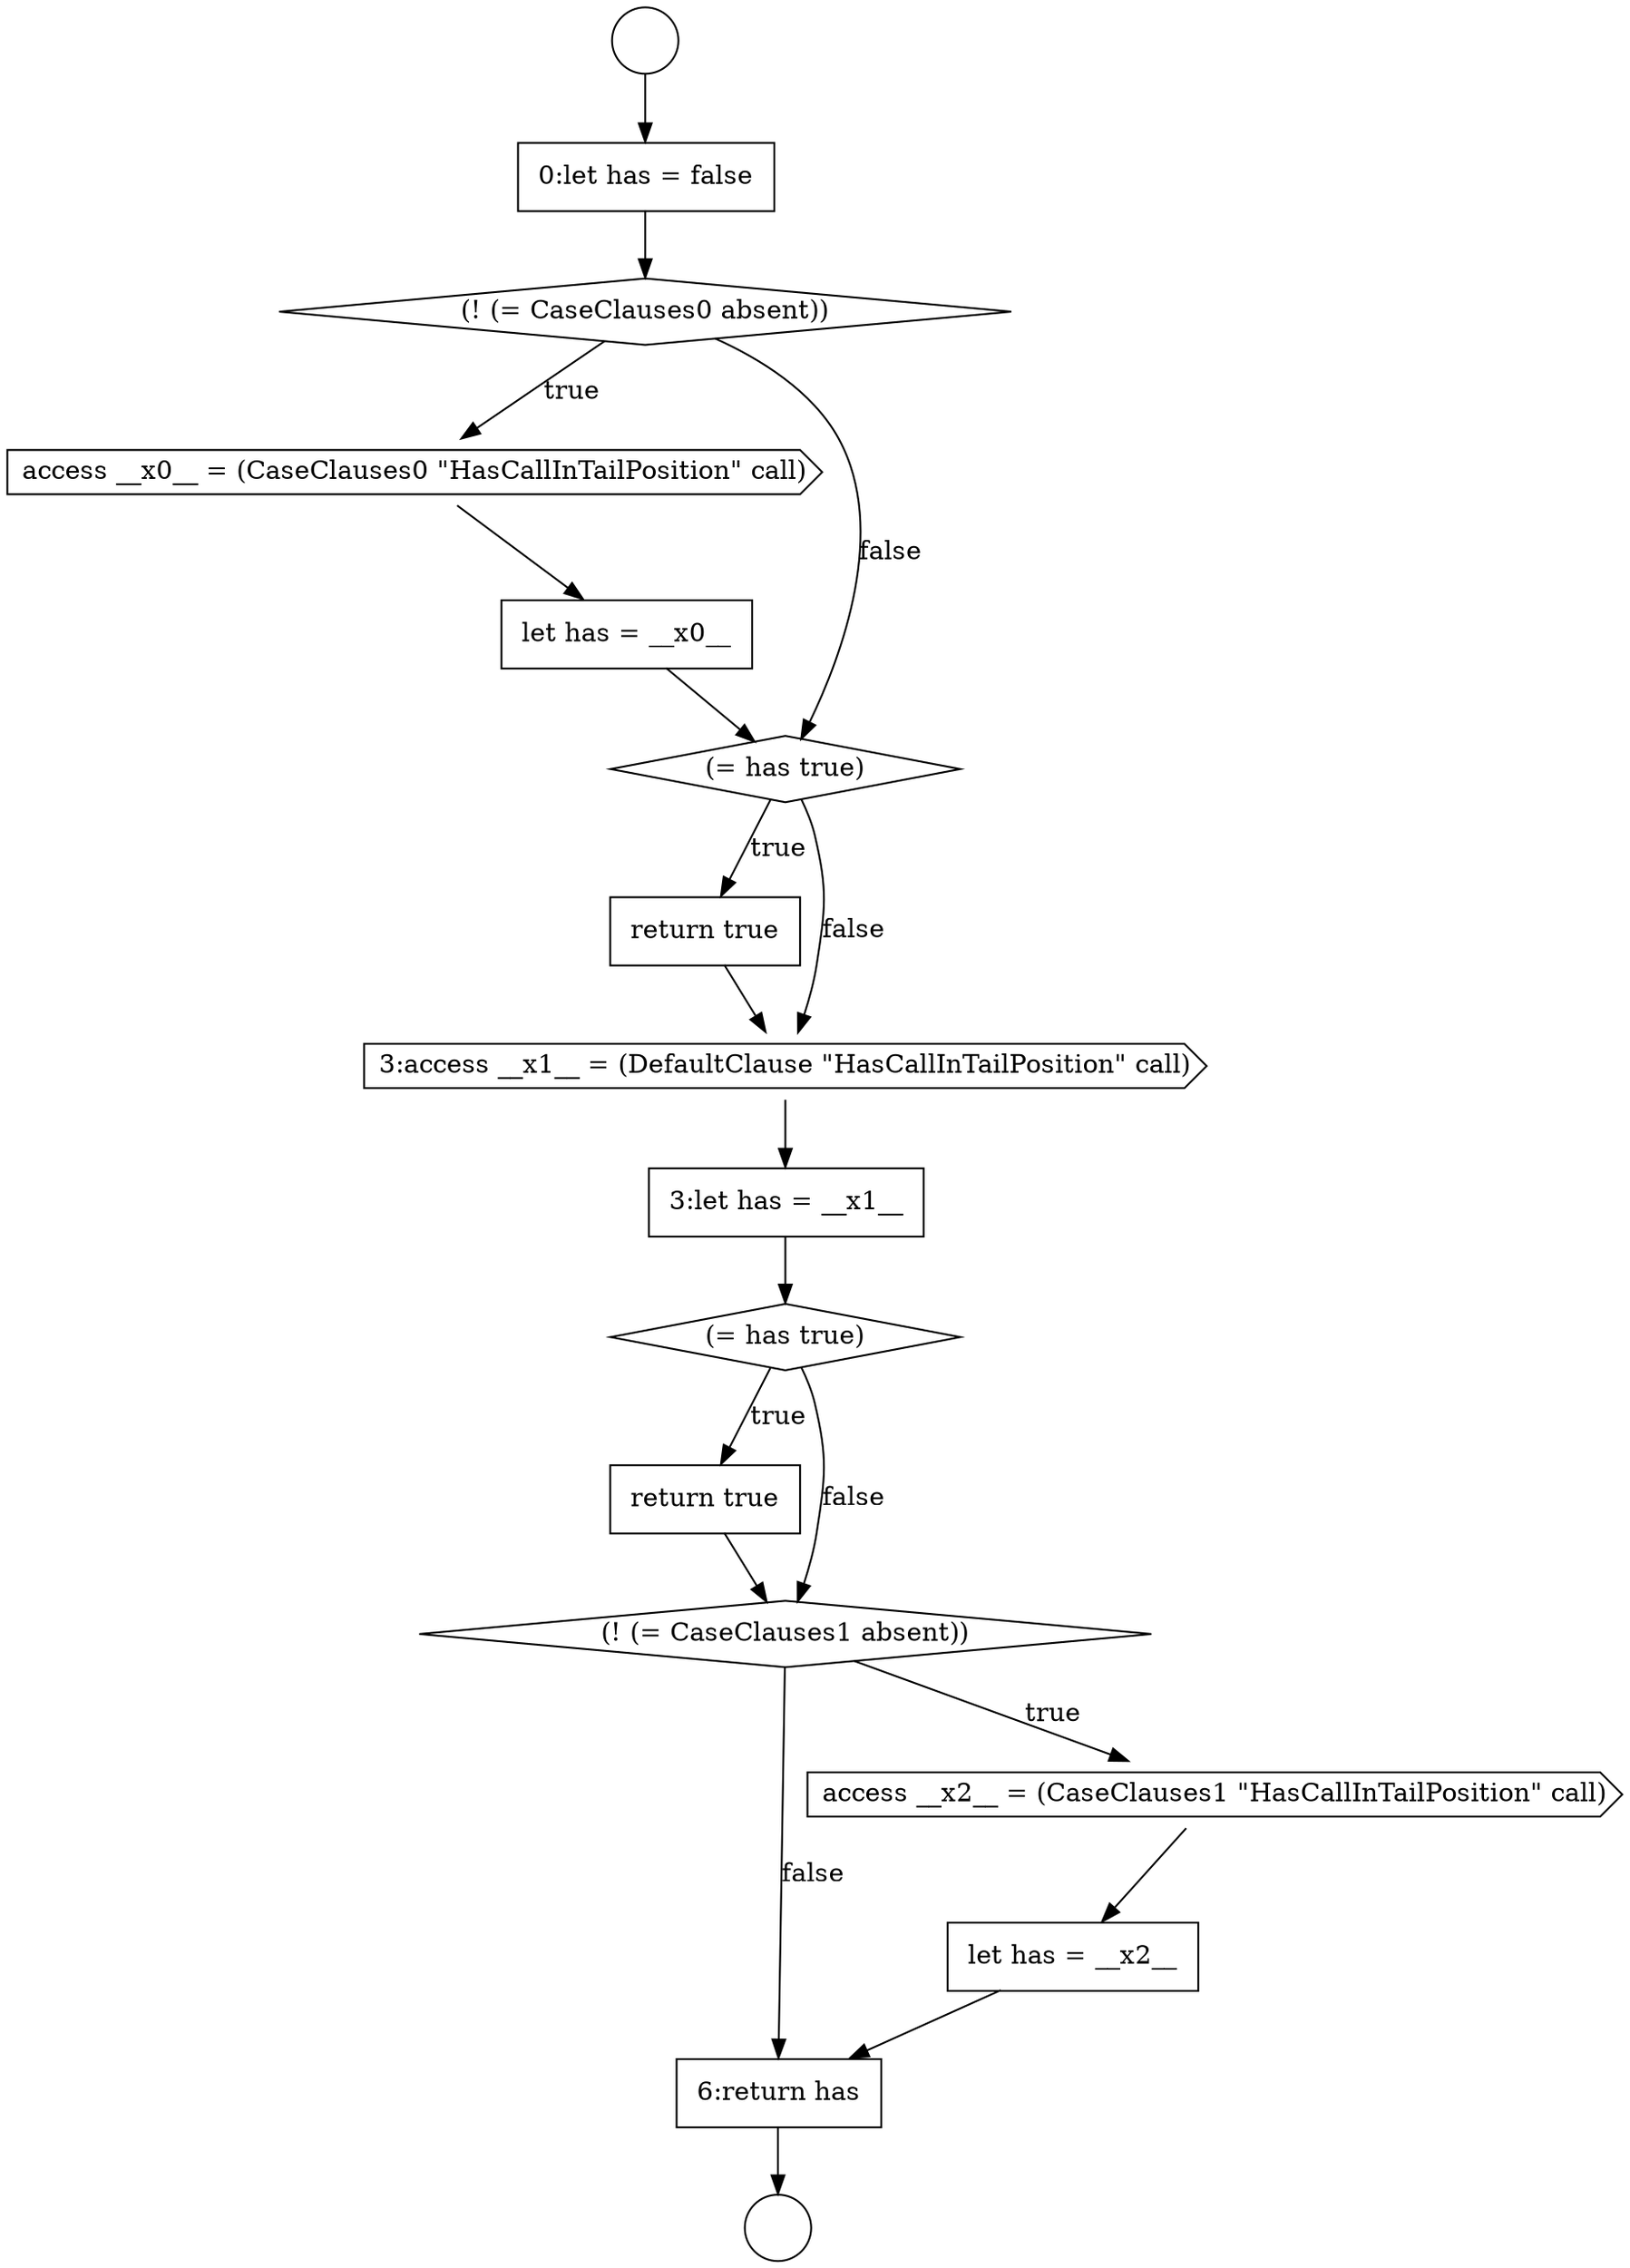 digraph {
  node9020 [shape=none, margin=0, label=<<font color="black">
    <table border="0" cellborder="1" cellspacing="0" cellpadding="10">
      <tr><td align="left">return true</td></tr>
    </table>
  </font>> color="black" fillcolor="white" style=filled]
  node9013 [shape=cds, label=<<font color="black">access __x0__ = (CaseClauses0 &quot;HasCallInTailPosition&quot; call)</font>> color="black" fillcolor="white" style=filled]
  node9024 [shape=none, margin=0, label=<<font color="black">
    <table border="0" cellborder="1" cellspacing="0" cellpadding="10">
      <tr><td align="left">6:return has</td></tr>
    </table>
  </font>> color="black" fillcolor="white" style=filled]
  node9009 [shape=circle label=" " color="black" fillcolor="white" style=filled]
  node9016 [shape=none, margin=0, label=<<font color="black">
    <table border="0" cellborder="1" cellspacing="0" cellpadding="10">
      <tr><td align="left">return true</td></tr>
    </table>
  </font>> color="black" fillcolor="white" style=filled]
  node9021 [shape=diamond, label=<<font color="black">(! (= CaseClauses1 absent))</font>> color="black" fillcolor="white" style=filled]
  node9010 [shape=circle label=" " color="black" fillcolor="white" style=filled]
  node9015 [shape=diamond, label=<<font color="black">(= has true)</font>> color="black" fillcolor="white" style=filled]
  node9022 [shape=cds, label=<<font color="black">access __x2__ = (CaseClauses1 &quot;HasCallInTailPosition&quot; call)</font>> color="black" fillcolor="white" style=filled]
  node9019 [shape=diamond, label=<<font color="black">(= has true)</font>> color="black" fillcolor="white" style=filled]
  node9014 [shape=none, margin=0, label=<<font color="black">
    <table border="0" cellborder="1" cellspacing="0" cellpadding="10">
      <tr><td align="left">let has = __x0__</td></tr>
    </table>
  </font>> color="black" fillcolor="white" style=filled]
  node9023 [shape=none, margin=0, label=<<font color="black">
    <table border="0" cellborder="1" cellspacing="0" cellpadding="10">
      <tr><td align="left">let has = __x2__</td></tr>
    </table>
  </font>> color="black" fillcolor="white" style=filled]
  node9012 [shape=diamond, label=<<font color="black">(! (= CaseClauses0 absent))</font>> color="black" fillcolor="white" style=filled]
  node9017 [shape=cds, label=<<font color="black">3:access __x1__ = (DefaultClause &quot;HasCallInTailPosition&quot; call)</font>> color="black" fillcolor="white" style=filled]
  node9018 [shape=none, margin=0, label=<<font color="black">
    <table border="0" cellborder="1" cellspacing="0" cellpadding="10">
      <tr><td align="left">3:let has = __x1__</td></tr>
    </table>
  </font>> color="black" fillcolor="white" style=filled]
  node9011 [shape=none, margin=0, label=<<font color="black">
    <table border="0" cellborder="1" cellspacing="0" cellpadding="10">
      <tr><td align="left">0:let has = false</td></tr>
    </table>
  </font>> color="black" fillcolor="white" style=filled]
  node9009 -> node9011 [ color="black"]
  node9020 -> node9021 [ color="black"]
  node9013 -> node9014 [ color="black"]
  node9014 -> node9015 [ color="black"]
  node9017 -> node9018 [ color="black"]
  node9023 -> node9024 [ color="black"]
  node9022 -> node9023 [ color="black"]
  node9016 -> node9017 [ color="black"]
  node9012 -> node9013 [label=<<font color="black">true</font>> color="black"]
  node9012 -> node9015 [label=<<font color="black">false</font>> color="black"]
  node9011 -> node9012 [ color="black"]
  node9024 -> node9010 [ color="black"]
  node9021 -> node9022 [label=<<font color="black">true</font>> color="black"]
  node9021 -> node9024 [label=<<font color="black">false</font>> color="black"]
  node9015 -> node9016 [label=<<font color="black">true</font>> color="black"]
  node9015 -> node9017 [label=<<font color="black">false</font>> color="black"]
  node9018 -> node9019 [ color="black"]
  node9019 -> node9020 [label=<<font color="black">true</font>> color="black"]
  node9019 -> node9021 [label=<<font color="black">false</font>> color="black"]
}
